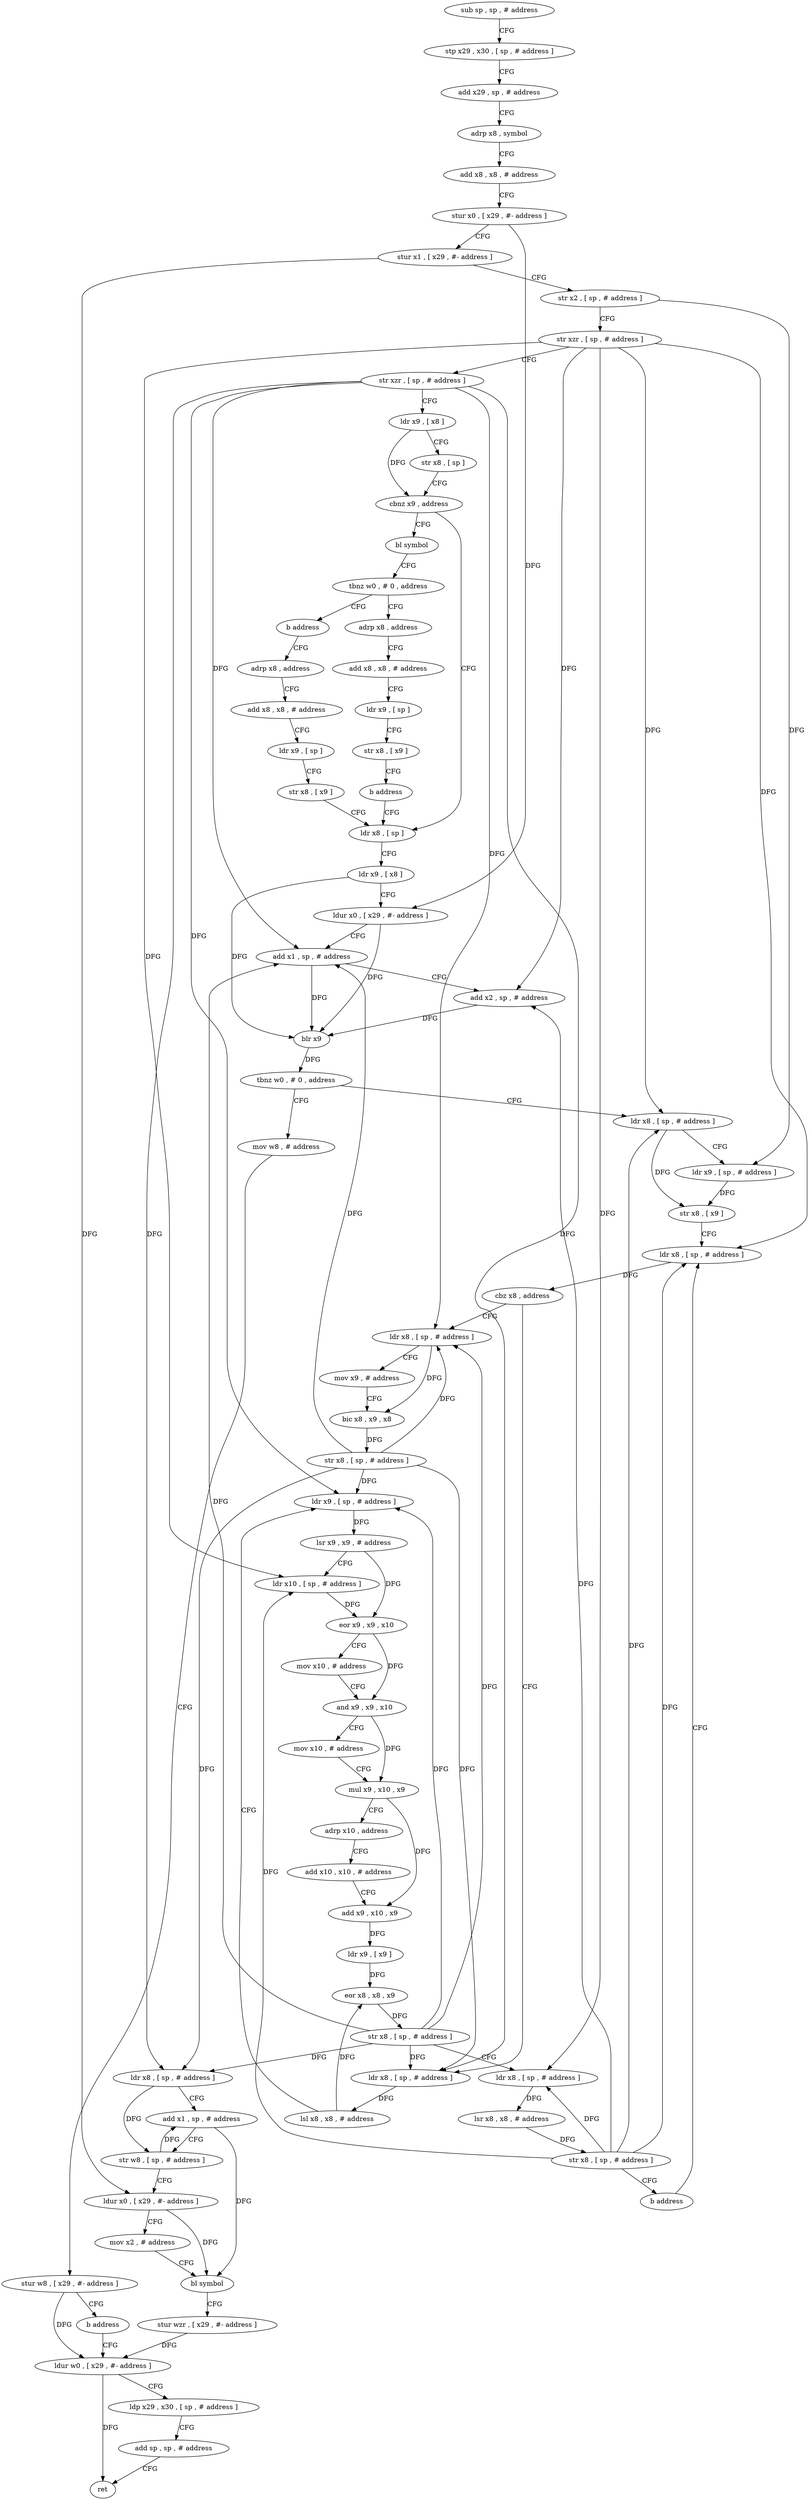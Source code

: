 digraph "func" {
"4241292" [label = "sub sp , sp , # address" ]
"4241296" [label = "stp x29 , x30 , [ sp , # address ]" ]
"4241300" [label = "add x29 , sp , # address" ]
"4241304" [label = "adrp x8 , symbol" ]
"4241308" [label = "add x8 , x8 , # address" ]
"4241312" [label = "stur x0 , [ x29 , #- address ]" ]
"4241316" [label = "stur x1 , [ x29 , #- address ]" ]
"4241320" [label = "str x2 , [ sp , # address ]" ]
"4241324" [label = "str xzr , [ sp , # address ]" ]
"4241328" [label = "str xzr , [ sp , # address ]" ]
"4241332" [label = "ldr x9 , [ x8 ]" ]
"4241336" [label = "str x8 , [ sp ]" ]
"4241340" [label = "cbnz x9 , address" ]
"4241392" [label = "ldr x8 , [ sp ]" ]
"4241344" [label = "bl symbol" ]
"4241396" [label = "ldr x9 , [ x8 ]" ]
"4241400" [label = "ldur x0 , [ x29 , #- address ]" ]
"4241404" [label = "add x1 , sp , # address" ]
"4241408" [label = "add x2 , sp , # address" ]
"4241412" [label = "blr x9" ]
"4241416" [label = "tbnz w0 , # 0 , address" ]
"4241432" [label = "ldr x8 , [ sp , # address ]" ]
"4241420" [label = "mov w8 , # address" ]
"4241348" [label = "tbnz w0 , # 0 , address" ]
"4241356" [label = "adrp x8 , address" ]
"4241352" [label = "b address" ]
"4241436" [label = "ldr x9 , [ sp , # address ]" ]
"4241440" [label = "str x8 , [ x9 ]" ]
"4241444" [label = "ldr x8 , [ sp , # address ]" ]
"4241424" [label = "stur w8 , [ x29 , #- address ]" ]
"4241428" [label = "b address" ]
"4241576" [label = "ldur w0 , [ x29 , #- address ]" ]
"4241360" [label = "add x8 , x8 , # address" ]
"4241364" [label = "ldr x9 , [ sp ]" ]
"4241368" [label = "str x8 , [ x9 ]" ]
"4241372" [label = "b address" ]
"4241376" [label = "adrp x8 , address" ]
"4241532" [label = "ldr x8 , [ sp , # address ]" ]
"4241536" [label = "mov x9 , # address" ]
"4241540" [label = "bic x8 , x9 , x8" ]
"4241544" [label = "str x8 , [ sp , # address ]" ]
"4241548" [label = "ldr x8 , [ sp , # address ]" ]
"4241552" [label = "add x1 , sp , # address" ]
"4241556" [label = "str w8 , [ sp , # address ]" ]
"4241560" [label = "ldur x0 , [ x29 , #- address ]" ]
"4241564" [label = "mov x2 , # address" ]
"4241568" [label = "bl symbol" ]
"4241572" [label = "stur wzr , [ x29 , #- address ]" ]
"4241452" [label = "ldr x8 , [ sp , # address ]" ]
"4241456" [label = "lsl x8 , x8 , # address" ]
"4241460" [label = "ldr x9 , [ sp , # address ]" ]
"4241464" [label = "lsr x9 , x9 , # address" ]
"4241468" [label = "ldr x10 , [ sp , # address ]" ]
"4241472" [label = "eor x9 , x9 , x10" ]
"4241476" [label = "mov x10 , # address" ]
"4241480" [label = "and x9 , x9 , x10" ]
"4241484" [label = "mov x10 , # address" ]
"4241488" [label = "mul x9 , x10 , x9" ]
"4241492" [label = "adrp x10 , address" ]
"4241496" [label = "add x10 , x10 , # address" ]
"4241500" [label = "add x9 , x10 , x9" ]
"4241504" [label = "ldr x9 , [ x9 ]" ]
"4241508" [label = "eor x8 , x8 , x9" ]
"4241512" [label = "str x8 , [ sp , # address ]" ]
"4241516" [label = "ldr x8 , [ sp , # address ]" ]
"4241520" [label = "lsr x8 , x8 , # address" ]
"4241524" [label = "str x8 , [ sp , # address ]" ]
"4241528" [label = "b address" ]
"4241580" [label = "ldp x29 , x30 , [ sp , # address ]" ]
"4241584" [label = "add sp , sp , # address" ]
"4241588" [label = "ret" ]
"4241380" [label = "add x8 , x8 , # address" ]
"4241384" [label = "ldr x9 , [ sp ]" ]
"4241388" [label = "str x8 , [ x9 ]" ]
"4241448" [label = "cbz x8 , address" ]
"4241292" -> "4241296" [ label = "CFG" ]
"4241296" -> "4241300" [ label = "CFG" ]
"4241300" -> "4241304" [ label = "CFG" ]
"4241304" -> "4241308" [ label = "CFG" ]
"4241308" -> "4241312" [ label = "CFG" ]
"4241312" -> "4241316" [ label = "CFG" ]
"4241312" -> "4241400" [ label = "DFG" ]
"4241316" -> "4241320" [ label = "CFG" ]
"4241316" -> "4241560" [ label = "DFG" ]
"4241320" -> "4241324" [ label = "CFG" ]
"4241320" -> "4241436" [ label = "DFG" ]
"4241324" -> "4241328" [ label = "CFG" ]
"4241324" -> "4241432" [ label = "DFG" ]
"4241324" -> "4241444" [ label = "DFG" ]
"4241324" -> "4241468" [ label = "DFG" ]
"4241324" -> "4241516" [ label = "DFG" ]
"4241324" -> "4241408" [ label = "DFG" ]
"4241328" -> "4241332" [ label = "CFG" ]
"4241328" -> "4241532" [ label = "DFG" ]
"4241328" -> "4241548" [ label = "DFG" ]
"4241328" -> "4241452" [ label = "DFG" ]
"4241328" -> "4241460" [ label = "DFG" ]
"4241328" -> "4241404" [ label = "DFG" ]
"4241332" -> "4241336" [ label = "CFG" ]
"4241332" -> "4241340" [ label = "DFG" ]
"4241336" -> "4241340" [ label = "CFG" ]
"4241340" -> "4241392" [ label = "CFG" ]
"4241340" -> "4241344" [ label = "CFG" ]
"4241392" -> "4241396" [ label = "CFG" ]
"4241344" -> "4241348" [ label = "CFG" ]
"4241396" -> "4241400" [ label = "CFG" ]
"4241396" -> "4241412" [ label = "DFG" ]
"4241400" -> "4241404" [ label = "CFG" ]
"4241400" -> "4241412" [ label = "DFG" ]
"4241404" -> "4241408" [ label = "CFG" ]
"4241404" -> "4241412" [ label = "DFG" ]
"4241408" -> "4241412" [ label = "DFG" ]
"4241412" -> "4241416" [ label = "DFG" ]
"4241416" -> "4241432" [ label = "CFG" ]
"4241416" -> "4241420" [ label = "CFG" ]
"4241432" -> "4241436" [ label = "CFG" ]
"4241432" -> "4241440" [ label = "DFG" ]
"4241420" -> "4241424" [ label = "CFG" ]
"4241348" -> "4241356" [ label = "CFG" ]
"4241348" -> "4241352" [ label = "CFG" ]
"4241356" -> "4241360" [ label = "CFG" ]
"4241352" -> "4241376" [ label = "CFG" ]
"4241436" -> "4241440" [ label = "DFG" ]
"4241440" -> "4241444" [ label = "CFG" ]
"4241444" -> "4241448" [ label = "DFG" ]
"4241424" -> "4241428" [ label = "CFG" ]
"4241424" -> "4241576" [ label = "DFG" ]
"4241428" -> "4241576" [ label = "CFG" ]
"4241576" -> "4241580" [ label = "CFG" ]
"4241576" -> "4241588" [ label = "DFG" ]
"4241360" -> "4241364" [ label = "CFG" ]
"4241364" -> "4241368" [ label = "CFG" ]
"4241368" -> "4241372" [ label = "CFG" ]
"4241372" -> "4241392" [ label = "CFG" ]
"4241376" -> "4241380" [ label = "CFG" ]
"4241532" -> "4241536" [ label = "CFG" ]
"4241532" -> "4241540" [ label = "DFG" ]
"4241536" -> "4241540" [ label = "CFG" ]
"4241540" -> "4241544" [ label = "DFG" ]
"4241544" -> "4241548" [ label = "DFG" ]
"4241544" -> "4241404" [ label = "DFG" ]
"4241544" -> "4241532" [ label = "DFG" ]
"4241544" -> "4241452" [ label = "DFG" ]
"4241544" -> "4241460" [ label = "DFG" ]
"4241548" -> "4241552" [ label = "CFG" ]
"4241548" -> "4241556" [ label = "DFG" ]
"4241552" -> "4241556" [ label = "CFG" ]
"4241552" -> "4241568" [ label = "DFG" ]
"4241556" -> "4241560" [ label = "CFG" ]
"4241556" -> "4241552" [ label = "DFG" ]
"4241560" -> "4241564" [ label = "CFG" ]
"4241560" -> "4241568" [ label = "DFG" ]
"4241564" -> "4241568" [ label = "CFG" ]
"4241568" -> "4241572" [ label = "CFG" ]
"4241572" -> "4241576" [ label = "DFG" ]
"4241452" -> "4241456" [ label = "DFG" ]
"4241456" -> "4241460" [ label = "CFG" ]
"4241456" -> "4241508" [ label = "DFG" ]
"4241460" -> "4241464" [ label = "DFG" ]
"4241464" -> "4241468" [ label = "CFG" ]
"4241464" -> "4241472" [ label = "DFG" ]
"4241468" -> "4241472" [ label = "DFG" ]
"4241472" -> "4241476" [ label = "CFG" ]
"4241472" -> "4241480" [ label = "DFG" ]
"4241476" -> "4241480" [ label = "CFG" ]
"4241480" -> "4241484" [ label = "CFG" ]
"4241480" -> "4241488" [ label = "DFG" ]
"4241484" -> "4241488" [ label = "CFG" ]
"4241488" -> "4241492" [ label = "CFG" ]
"4241488" -> "4241500" [ label = "DFG" ]
"4241492" -> "4241496" [ label = "CFG" ]
"4241496" -> "4241500" [ label = "CFG" ]
"4241500" -> "4241504" [ label = "DFG" ]
"4241504" -> "4241508" [ label = "DFG" ]
"4241508" -> "4241512" [ label = "DFG" ]
"4241512" -> "4241516" [ label = "CFG" ]
"4241512" -> "4241404" [ label = "DFG" ]
"4241512" -> "4241532" [ label = "DFG" ]
"4241512" -> "4241548" [ label = "DFG" ]
"4241512" -> "4241452" [ label = "DFG" ]
"4241512" -> "4241460" [ label = "DFG" ]
"4241516" -> "4241520" [ label = "DFG" ]
"4241520" -> "4241524" [ label = "DFG" ]
"4241524" -> "4241528" [ label = "CFG" ]
"4241524" -> "4241408" [ label = "DFG" ]
"4241524" -> "4241432" [ label = "DFG" ]
"4241524" -> "4241444" [ label = "DFG" ]
"4241524" -> "4241468" [ label = "DFG" ]
"4241524" -> "4241516" [ label = "DFG" ]
"4241528" -> "4241444" [ label = "CFG" ]
"4241580" -> "4241584" [ label = "CFG" ]
"4241584" -> "4241588" [ label = "CFG" ]
"4241380" -> "4241384" [ label = "CFG" ]
"4241384" -> "4241388" [ label = "CFG" ]
"4241388" -> "4241392" [ label = "CFG" ]
"4241448" -> "4241532" [ label = "CFG" ]
"4241448" -> "4241452" [ label = "CFG" ]
}
